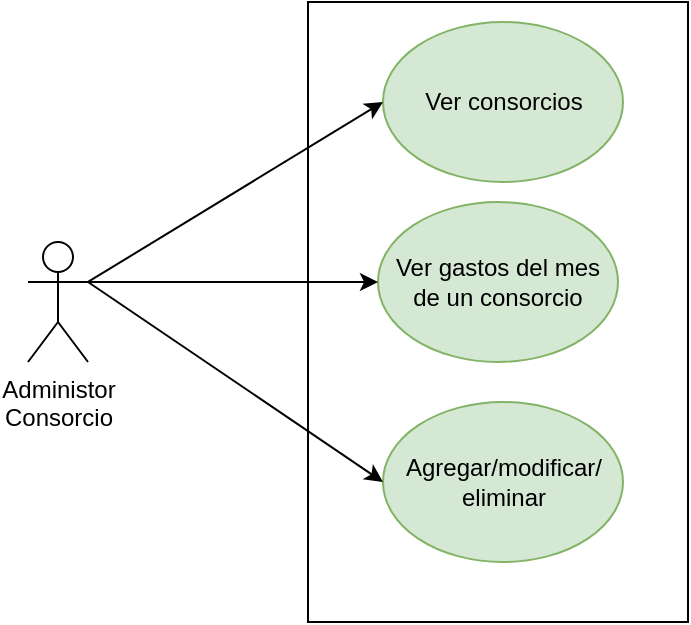 <mxfile version="14.6.6" type="github">
  <diagram id="DMdYSBL_EJJrb_-I5IRT" name="Page-1">
    <mxGraphModel dx="946" dy="514" grid="1" gridSize="10" guides="1" tooltips="1" connect="1" arrows="1" fold="1" page="1" pageScale="1" pageWidth="850" pageHeight="1100" math="0" shadow="0">
      <root>
        <mxCell id="0" />
        <mxCell id="1" parent="0" />
        <mxCell id="DQ_E5rbUf5ejN1yuJWk_-7" value="" style="rounded=0;whiteSpace=wrap;html=1;" vertex="1" parent="1">
          <mxGeometry x="240" y="50" width="190" height="310" as="geometry" />
        </mxCell>
        <mxCell id="DQ_E5rbUf5ejN1yuJWk_-2" value="Administor&lt;br&gt;Consorcio" style="shape=umlActor;verticalLabelPosition=bottom;verticalAlign=top;html=1;outlineConnect=0;" vertex="1" parent="1">
          <mxGeometry x="100" y="170" width="30" height="60" as="geometry" />
        </mxCell>
        <mxCell id="DQ_E5rbUf5ejN1yuJWk_-5" value="Ver consorcios" style="ellipse;whiteSpace=wrap;html=1;fillColor=#d5e8d4;strokeColor=#82b366;" vertex="1" parent="1">
          <mxGeometry x="277.5" y="60" width="120" height="80" as="geometry" />
        </mxCell>
        <mxCell id="DQ_E5rbUf5ejN1yuJWk_-6" value="" style="endArrow=classic;html=1;entryX=0;entryY=0.5;entryDx=0;entryDy=0;exitX=1;exitY=0.333;exitDx=0;exitDy=0;exitPerimeter=0;" edge="1" parent="1" source="DQ_E5rbUf5ejN1yuJWk_-2" target="DQ_E5rbUf5ejN1yuJWk_-5">
          <mxGeometry width="50" height="50" relative="1" as="geometry">
            <mxPoint x="400" y="290" as="sourcePoint" />
            <mxPoint x="450" y="240" as="targetPoint" />
          </mxGeometry>
        </mxCell>
        <mxCell id="DQ_E5rbUf5ejN1yuJWk_-8" value="Ver gastos del mes&lt;br&gt;de un consorcio" style="ellipse;whiteSpace=wrap;html=1;fillColor=#d5e8d4;strokeColor=#82b366;" vertex="1" parent="1">
          <mxGeometry x="275" y="150" width="120" height="80" as="geometry" />
        </mxCell>
        <mxCell id="DQ_E5rbUf5ejN1yuJWk_-9" value="" style="endArrow=classic;html=1;entryX=0;entryY=0.5;entryDx=0;entryDy=0;" edge="1" parent="1" target="DQ_E5rbUf5ejN1yuJWk_-8">
          <mxGeometry width="50" height="50" relative="1" as="geometry">
            <mxPoint x="130" y="190" as="sourcePoint" />
            <mxPoint x="450" y="240" as="targetPoint" />
          </mxGeometry>
        </mxCell>
        <mxCell id="DQ_E5rbUf5ejN1yuJWk_-10" value="Agregar/modificar/&lt;br&gt;eliminar" style="ellipse;whiteSpace=wrap;html=1;fillColor=#d5e8d4;strokeColor=#82b366;" vertex="1" parent="1">
          <mxGeometry x="277.5" y="250" width="120" height="80" as="geometry" />
        </mxCell>
        <mxCell id="DQ_E5rbUf5ejN1yuJWk_-11" value="" style="endArrow=classic;html=1;entryX=0;entryY=0.5;entryDx=0;entryDy=0;exitX=1;exitY=0.333;exitDx=0;exitDy=0;exitPerimeter=0;" edge="1" parent="1" source="DQ_E5rbUf5ejN1yuJWk_-2" target="DQ_E5rbUf5ejN1yuJWk_-10">
          <mxGeometry width="50" height="50" relative="1" as="geometry">
            <mxPoint x="400" y="280" as="sourcePoint" />
            <mxPoint x="450" y="230" as="targetPoint" />
          </mxGeometry>
        </mxCell>
      </root>
    </mxGraphModel>
  </diagram>
</mxfile>
